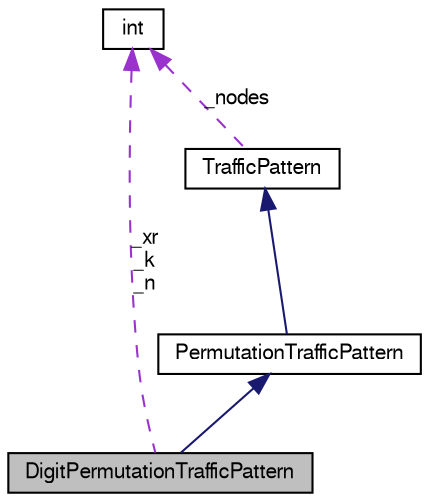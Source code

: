 digraph G
{
  bgcolor="transparent";
  edge [fontname="FreeSans",fontsize="10",labelfontname="FreeSans",labelfontsize="10"];
  node [fontname="FreeSans",fontsize="10",shape=record];
  Node1 [label="DigitPermutationTrafficPattern",height=0.2,width=0.4,color="black", fillcolor="grey75", style="filled" fontcolor="black"];
  Node2 -> Node1 [dir=back,color="midnightblue",fontsize="10",style="solid",fontname="FreeSans"];
  Node2 [label="PermutationTrafficPattern",height=0.2,width=0.4,color="black",URL="$classPermutationTrafficPattern.html"];
  Node3 -> Node2 [dir=back,color="midnightblue",fontsize="10",style="solid",fontname="FreeSans"];
  Node3 [label="TrafficPattern",height=0.2,width=0.4,color="black",URL="$classTrafficPattern.html"];
  Node4 -> Node3 [dir=back,color="darkorchid3",fontsize="10",style="dashed",label="_nodes",fontname="FreeSans"];
  Node4 [label="int",height=0.2,width=0.4,color="black",URL="$classint.html"];
  Node4 -> Node1 [dir=back,color="darkorchid3",fontsize="10",style="dashed",label="_xr\n_k\n_n",fontname="FreeSans"];
}
